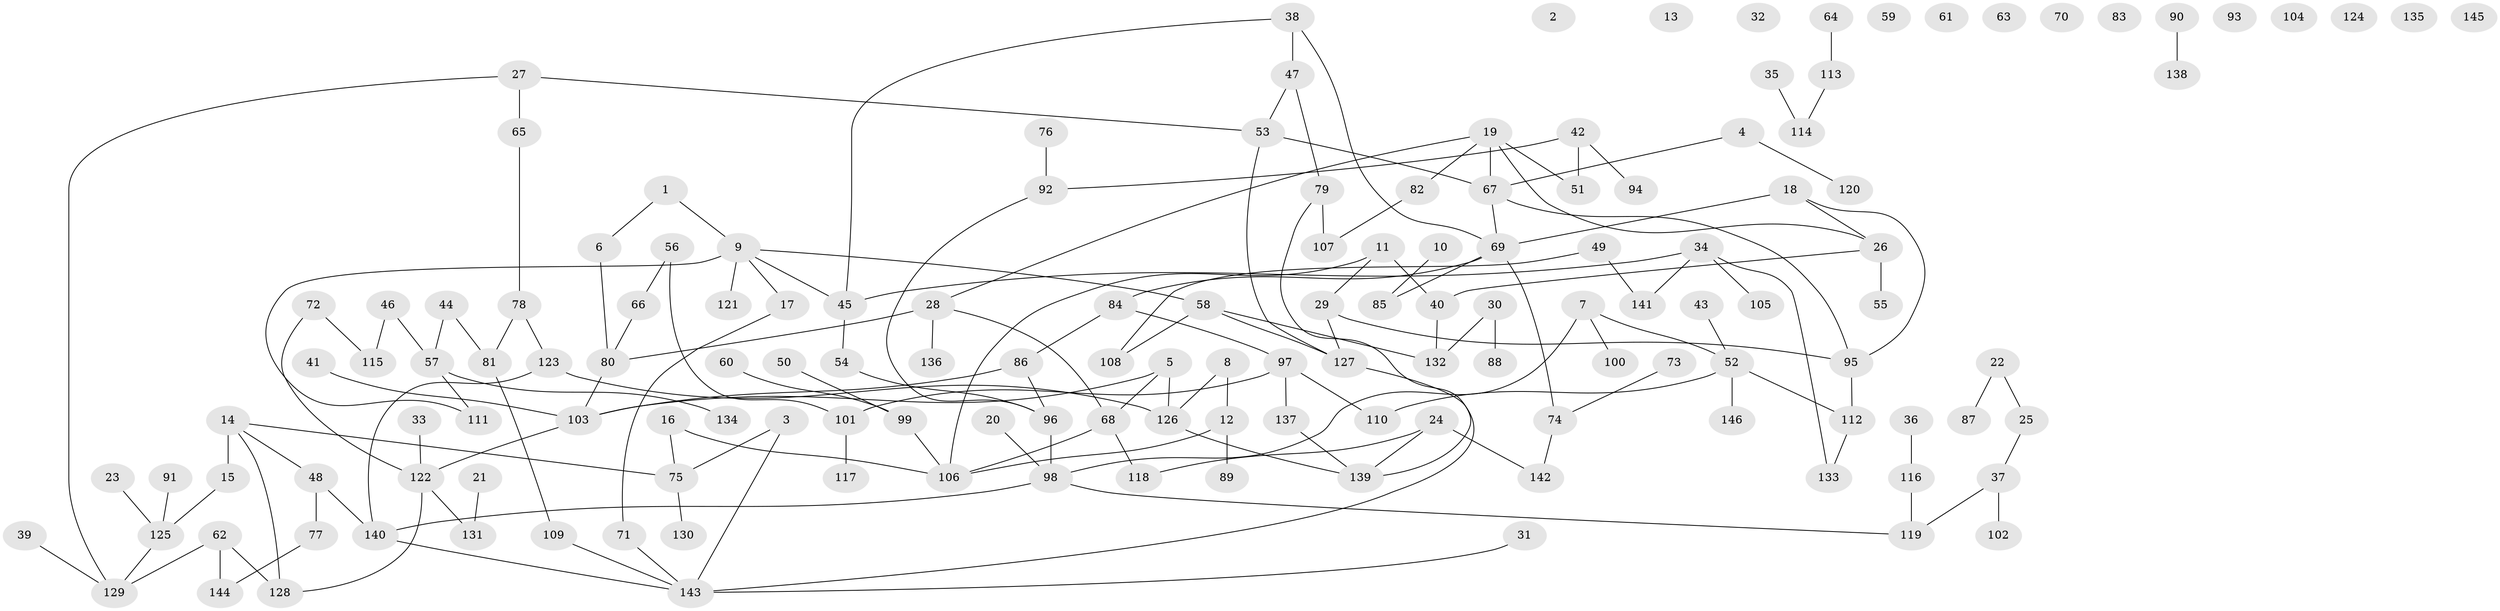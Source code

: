 // Generated by graph-tools (version 1.1) at 2025/00/03/09/25 03:00:42]
// undirected, 146 vertices, 167 edges
graph export_dot {
graph [start="1"]
  node [color=gray90,style=filled];
  1;
  2;
  3;
  4;
  5;
  6;
  7;
  8;
  9;
  10;
  11;
  12;
  13;
  14;
  15;
  16;
  17;
  18;
  19;
  20;
  21;
  22;
  23;
  24;
  25;
  26;
  27;
  28;
  29;
  30;
  31;
  32;
  33;
  34;
  35;
  36;
  37;
  38;
  39;
  40;
  41;
  42;
  43;
  44;
  45;
  46;
  47;
  48;
  49;
  50;
  51;
  52;
  53;
  54;
  55;
  56;
  57;
  58;
  59;
  60;
  61;
  62;
  63;
  64;
  65;
  66;
  67;
  68;
  69;
  70;
  71;
  72;
  73;
  74;
  75;
  76;
  77;
  78;
  79;
  80;
  81;
  82;
  83;
  84;
  85;
  86;
  87;
  88;
  89;
  90;
  91;
  92;
  93;
  94;
  95;
  96;
  97;
  98;
  99;
  100;
  101;
  102;
  103;
  104;
  105;
  106;
  107;
  108;
  109;
  110;
  111;
  112;
  113;
  114;
  115;
  116;
  117;
  118;
  119;
  120;
  121;
  122;
  123;
  124;
  125;
  126;
  127;
  128;
  129;
  130;
  131;
  132;
  133;
  134;
  135;
  136;
  137;
  138;
  139;
  140;
  141;
  142;
  143;
  144;
  145;
  146;
  1 -- 6;
  1 -- 9;
  3 -- 75;
  3 -- 143;
  4 -- 67;
  4 -- 120;
  5 -- 68;
  5 -- 103;
  5 -- 126;
  6 -- 80;
  7 -- 52;
  7 -- 98;
  7 -- 100;
  8 -- 12;
  8 -- 126;
  9 -- 17;
  9 -- 45;
  9 -- 58;
  9 -- 111;
  9 -- 121;
  10 -- 85;
  11 -- 29;
  11 -- 40;
  11 -- 106;
  12 -- 89;
  12 -- 106;
  14 -- 15;
  14 -- 48;
  14 -- 75;
  14 -- 128;
  15 -- 125;
  16 -- 75;
  16 -- 106;
  17 -- 71;
  18 -- 26;
  18 -- 69;
  18 -- 95;
  19 -- 26;
  19 -- 28;
  19 -- 51;
  19 -- 67;
  19 -- 82;
  20 -- 98;
  21 -- 131;
  22 -- 25;
  22 -- 87;
  23 -- 125;
  24 -- 118;
  24 -- 139;
  24 -- 142;
  25 -- 37;
  26 -- 40;
  26 -- 55;
  27 -- 53;
  27 -- 65;
  27 -- 129;
  28 -- 68;
  28 -- 80;
  28 -- 136;
  29 -- 95;
  29 -- 127;
  30 -- 88;
  30 -- 132;
  31 -- 143;
  33 -- 122;
  34 -- 45;
  34 -- 105;
  34 -- 133;
  34 -- 141;
  35 -- 114;
  36 -- 116;
  37 -- 102;
  37 -- 119;
  38 -- 45;
  38 -- 47;
  38 -- 69;
  39 -- 129;
  40 -- 132;
  41 -- 103;
  42 -- 51;
  42 -- 92;
  42 -- 94;
  43 -- 52;
  44 -- 57;
  44 -- 81;
  45 -- 54;
  46 -- 57;
  46 -- 115;
  47 -- 53;
  47 -- 79;
  48 -- 77;
  48 -- 140;
  49 -- 108;
  49 -- 141;
  50 -- 99;
  52 -- 110;
  52 -- 112;
  52 -- 146;
  53 -- 67;
  53 -- 127;
  54 -- 96;
  56 -- 66;
  56 -- 101;
  57 -- 111;
  57 -- 134;
  58 -- 108;
  58 -- 127;
  58 -- 132;
  60 -- 99;
  62 -- 128;
  62 -- 129;
  62 -- 144;
  64 -- 113;
  65 -- 78;
  66 -- 80;
  67 -- 69;
  67 -- 95;
  68 -- 106;
  68 -- 118;
  69 -- 74;
  69 -- 84;
  69 -- 85;
  71 -- 143;
  72 -- 115;
  72 -- 122;
  73 -- 74;
  74 -- 142;
  75 -- 130;
  76 -- 92;
  77 -- 144;
  78 -- 81;
  78 -- 123;
  79 -- 107;
  79 -- 139;
  80 -- 103;
  81 -- 109;
  82 -- 107;
  84 -- 86;
  84 -- 97;
  86 -- 96;
  86 -- 103;
  90 -- 138;
  91 -- 125;
  92 -- 96;
  95 -- 112;
  96 -- 98;
  97 -- 101;
  97 -- 110;
  97 -- 137;
  98 -- 119;
  98 -- 140;
  99 -- 106;
  101 -- 117;
  103 -- 122;
  109 -- 143;
  112 -- 133;
  113 -- 114;
  116 -- 119;
  122 -- 128;
  122 -- 131;
  123 -- 126;
  123 -- 140;
  125 -- 129;
  126 -- 139;
  127 -- 143;
  137 -- 139;
  140 -- 143;
}

